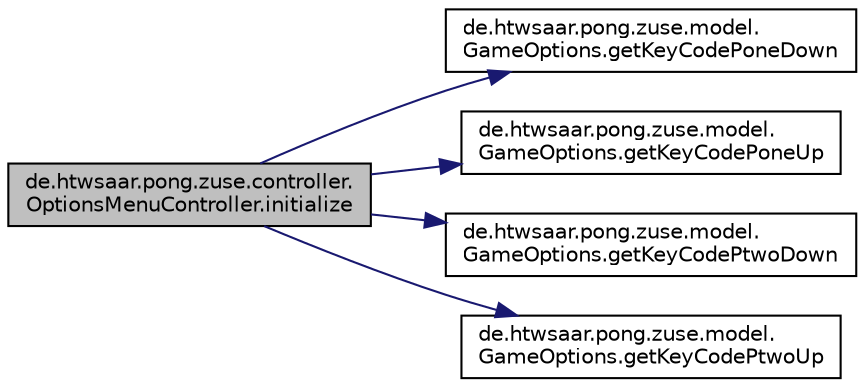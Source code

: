 digraph "de.htwsaar.pong.zuse.controller.OptionsMenuController.initialize"
{
 // LATEX_PDF_SIZE
  edge [fontname="Helvetica",fontsize="10",labelfontname="Helvetica",labelfontsize="10"];
  node [fontname="Helvetica",fontsize="10",shape=record];
  rankdir="LR";
  Node1 [label="de.htwsaar.pong.zuse.controller.\lOptionsMenuController.initialize",height=0.2,width=0.4,color="black", fillcolor="grey75", style="filled", fontcolor="black",tooltip="Methode initialize."];
  Node1 -> Node2 [color="midnightblue",fontsize="10",style="solid"];
  Node2 [label="de.htwsaar.pong.zuse.model.\lGameOptions.getKeyCodePoneDown",height=0.2,width=0.4,color="black", fillcolor="white", style="filled",URL="$classde_1_1htwsaar_1_1pong_1_1zuse_1_1model_1_1_game_options.html#abb977304368960d36db11ed846a1e34e",tooltip="Getter für Attribut poneDown."];
  Node1 -> Node3 [color="midnightblue",fontsize="10",style="solid"];
  Node3 [label="de.htwsaar.pong.zuse.model.\lGameOptions.getKeyCodePoneUp",height=0.2,width=0.4,color="black", fillcolor="white", style="filled",URL="$classde_1_1htwsaar_1_1pong_1_1zuse_1_1model_1_1_game_options.html#a3f0f27f180c30961c01716fe10dee6fa",tooltip="Getter für Attribut poneUp."];
  Node1 -> Node4 [color="midnightblue",fontsize="10",style="solid"];
  Node4 [label="de.htwsaar.pong.zuse.model.\lGameOptions.getKeyCodePtwoDown",height=0.2,width=0.4,color="black", fillcolor="white", style="filled",URL="$classde_1_1htwsaar_1_1pong_1_1zuse_1_1model_1_1_game_options.html#ae68d14f3b3d301c0b555dea659bbdc3d",tooltip="Getter für Attribut ptwoDown."];
  Node1 -> Node5 [color="midnightblue",fontsize="10",style="solid"];
  Node5 [label="de.htwsaar.pong.zuse.model.\lGameOptions.getKeyCodePtwoUp",height=0.2,width=0.4,color="black", fillcolor="white", style="filled",URL="$classde_1_1htwsaar_1_1pong_1_1zuse_1_1model_1_1_game_options.html#ad152c122385fface02097c1b92fd88b4",tooltip="Getter für Attribut ptwoUp."];
}
